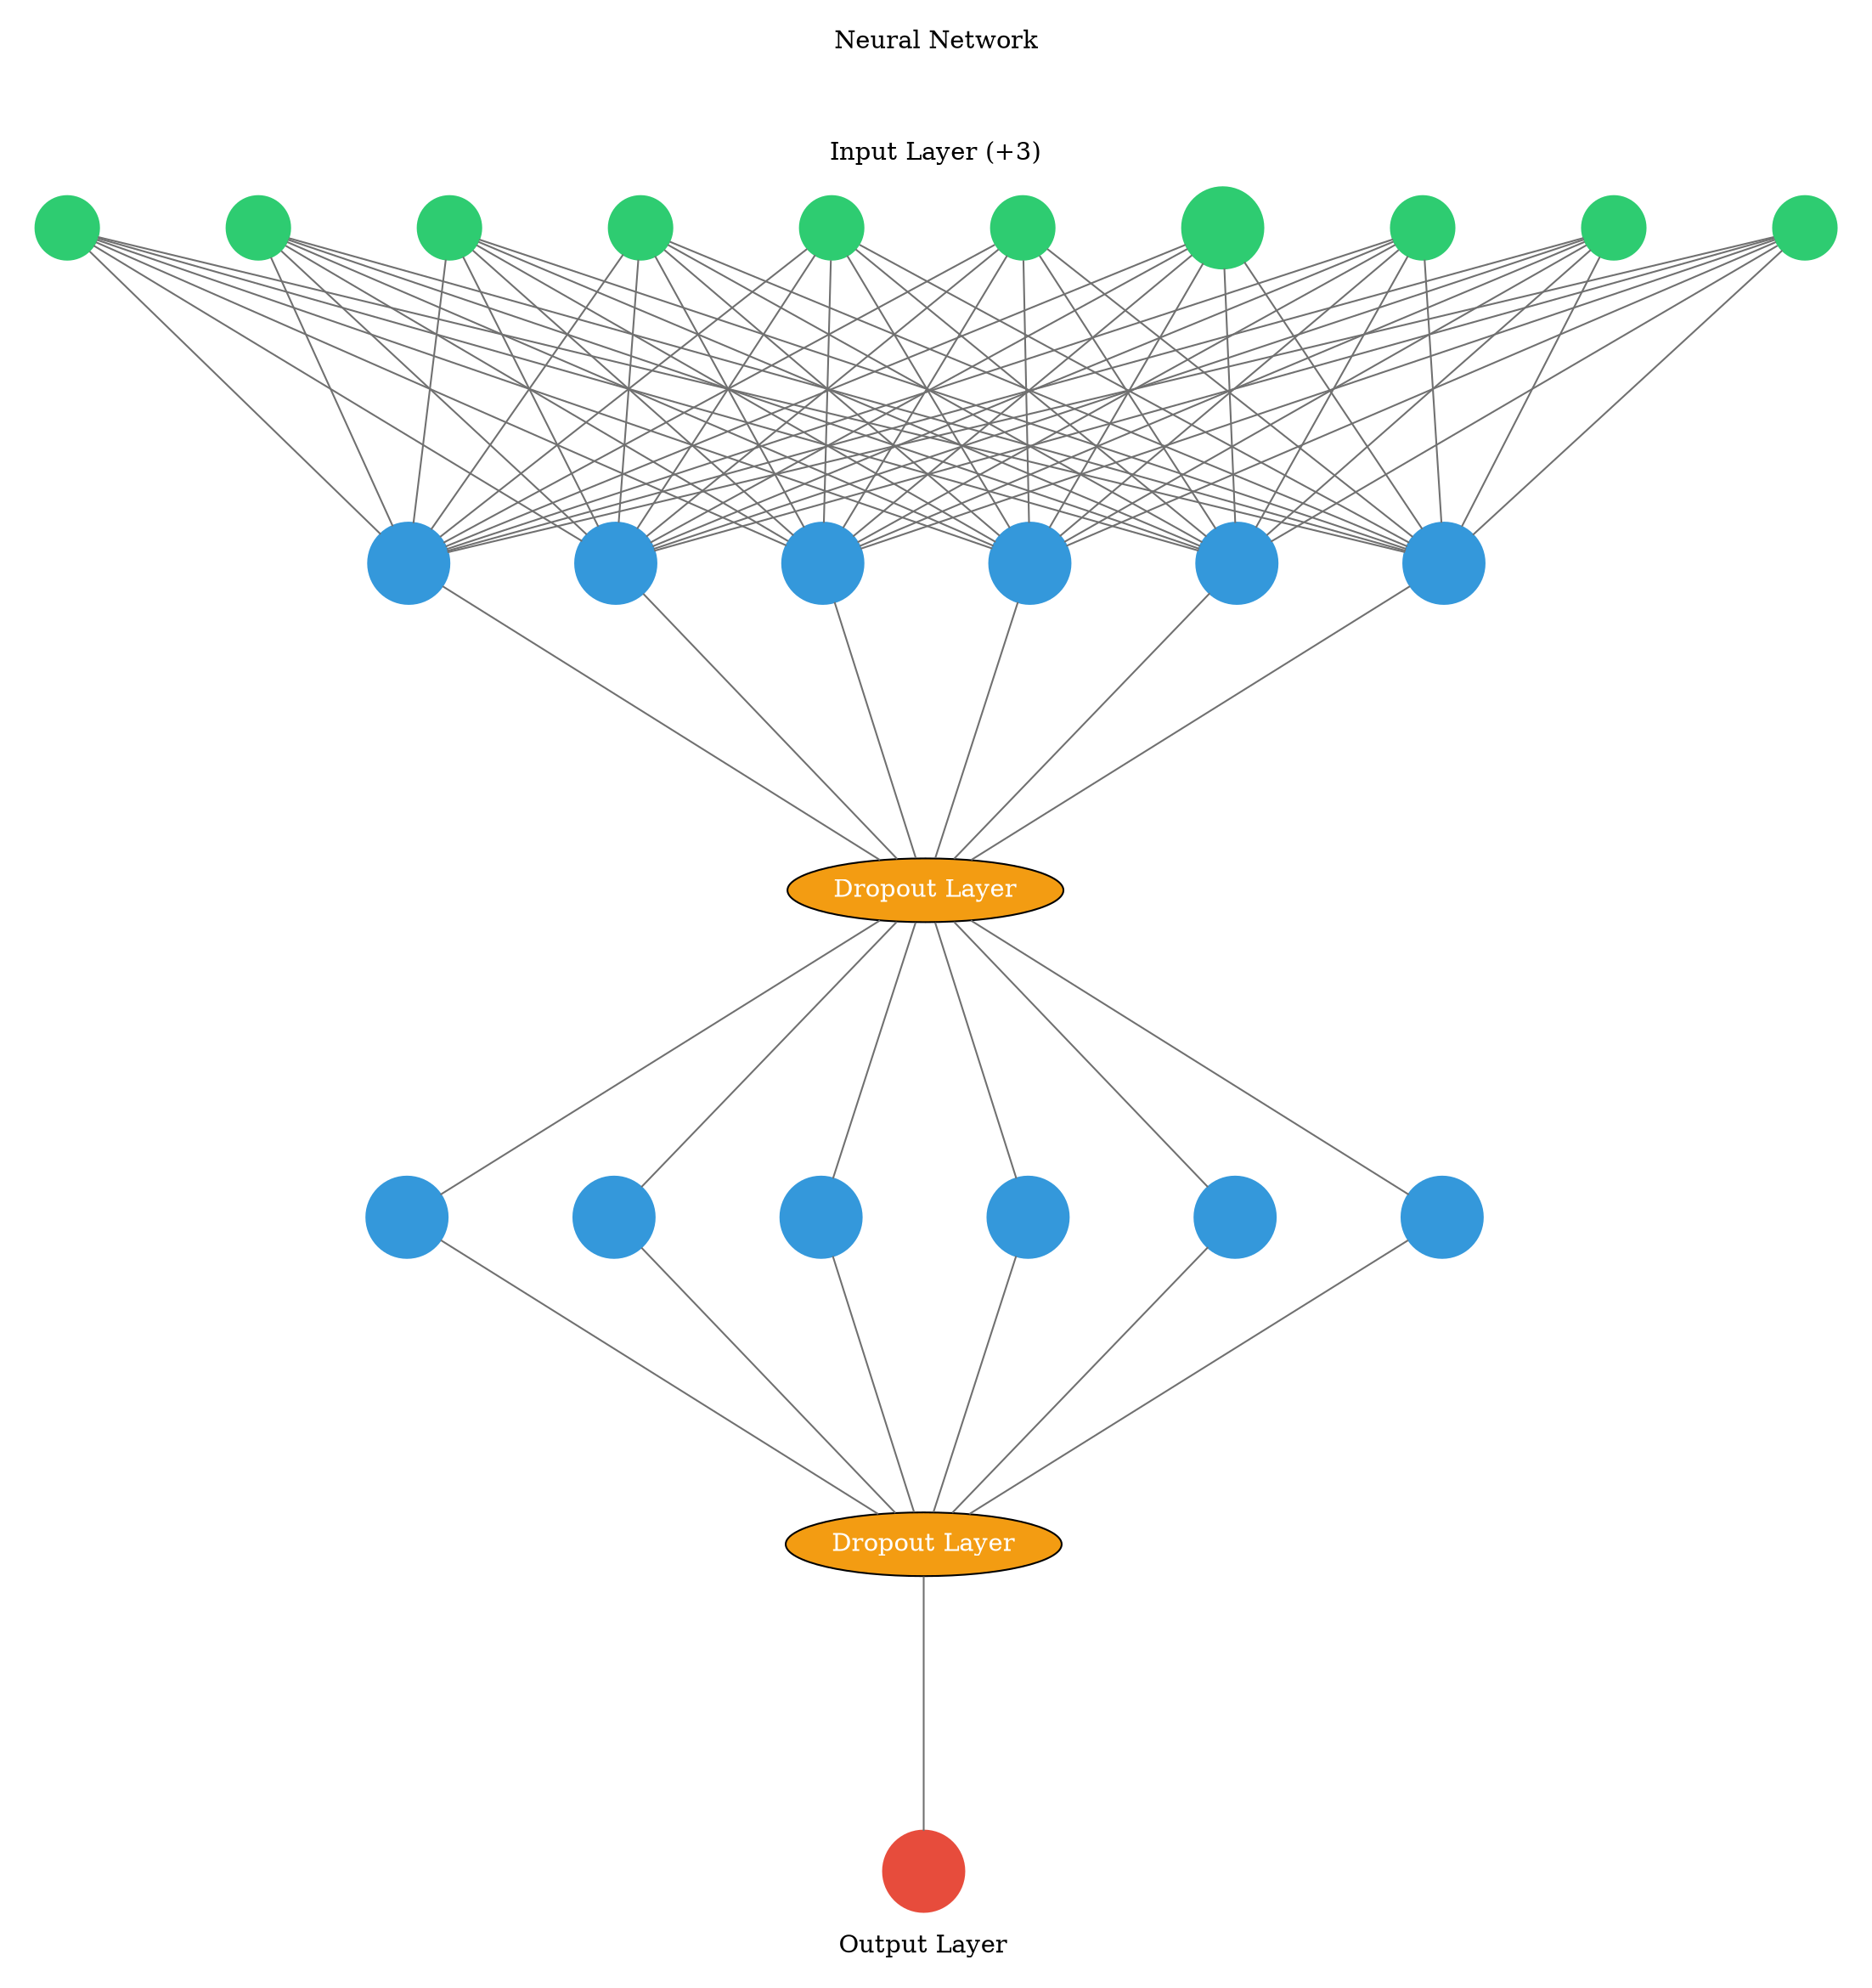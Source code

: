 digraph g {
	graph [nodesep=1 ranksep=2 splines=false]
	edge [arrowhead=none color="#707070"]
	subgraph cluster_input {
		node [color="#2ecc71" fontcolor="#2ecc71" shape=circle style=filled]
		color=white
		1
		label="Neural Network



Input Layer (+3)"
		rank=same
		2
		label="Neural Network



Input Layer (+3)"
		rank=same
		3
		label="Neural Network



Input Layer (+3)"
		rank=same
		4
		label="Neural Network



Input Layer (+3)"
		rank=same
		5
		label="Neural Network



Input Layer (+3)"
		rank=same
		6
		label="Neural Network



Input Layer (+3)"
		rank=same
		7
		label="Neural Network



Input Layer (+3)"
		rank=same
		8
		label="Neural Network



Input Layer (+3)"
		rank=same
		9
		label="Neural Network



Input Layer (+3)"
		rank=same
		10
		label="Neural Network



Input Layer (+3)"
		rank=same
	}
	1 -> 11
	2 -> 11
	3 -> 11
	4 -> 11
	5 -> 11
	6 -> 11
	7 -> 11
	8 -> 11
	9 -> 11
	10 -> 11
	1 -> 12
	2 -> 12
	3 -> 12
	4 -> 12
	5 -> 12
	6 -> 12
	7 -> 12
	8 -> 12
	9 -> 12
	10 -> 12
	1 -> 13
	2 -> 13
	3 -> 13
	4 -> 13
	5 -> 13
	6 -> 13
	7 -> 13
	8 -> 13
	9 -> 13
	10 -> 13
	1 -> 14
	2 -> 14
	3 -> 14
	4 -> 14
	5 -> 14
	6 -> 14
	7 -> 14
	8 -> 14
	9 -> 14
	10 -> 14
	1 -> 15
	2 -> 15
	3 -> 15
	4 -> 15
	5 -> 15
	6 -> 15
	7 -> 15
	8 -> 15
	9 -> 15
	10 -> 15
	1 -> 16
	2 -> 16
	3 -> 16
	4 -> 16
	5 -> 16
	6 -> 16
	7 -> 16
	8 -> 16
	9 -> 16
	10 -> 16
	subgraph cluster_1 {
		color=white
		rank=same
		label="" labeljust=right labelloc=b
		11 [color="#3498db" fontcolor="#3498db" shape=circle style=filled]
		12 [color="#3498db" fontcolor="#3498db" shape=circle style=filled]
		13 [color="#3498db" fontcolor="#3498db" shape=circle style=filled]
		14 [color="#3498db" fontcolor="#3498db" shape=circle style=filled]
		15 [color="#3498db" fontcolor="#3498db" shape=circle style=filled]
		16 [color="#3498db" fontcolor="#3498db" shape=circle style=filled]
	}
	11 -> 17
	12 -> 17
	13 -> 17
	14 -> 17
	15 -> 17
	16 -> 17
	subgraph cluster_2 {
		color=white
		17 [label="Dropout Layer" fillcolor="#f39c12" fontcolor=white style=filled]
	}
	17 -> 18
	17 -> 19
	17 -> 20
	17 -> 21
	17 -> 22
	17 -> 23
	subgraph cluster_3 {
		color=white
		rank=same
		label="" labeljust=right labelloc=b
		18 [color="#3498db" fontcolor="#3498db" shape=circle style=filled]
		19 [color="#3498db" fontcolor="#3498db" shape=circle style=filled]
		20 [color="#3498db" fontcolor="#3498db" shape=circle style=filled]
		21 [color="#3498db" fontcolor="#3498db" shape=circle style=filled]
		22 [color="#3498db" fontcolor="#3498db" shape=circle style=filled]
		23 [color="#3498db" fontcolor="#3498db" shape=circle style=filled]
	}
	18 -> 24
	19 -> 24
	20 -> 24
	21 -> 24
	22 -> 24
	23 -> 24
	subgraph cluster_4 {
		color=white
		24 [label="Dropout Layer" fillcolor="#f39c12" fontcolor=white style=filled]
	}
	24 -> 25
	subgraph cluster_output {
		node [color="#2ecc71" fontcolor="#2ecc71" shape=circle style=filled]
		color=white
		rank=same
		labeljust=1
		25 [color="#e74c3c" fontcolor="#e74c3c" shape=circle style=filled]
		label="Output Layer" labelloc=bottom
	}
	arrowShape=none
}
